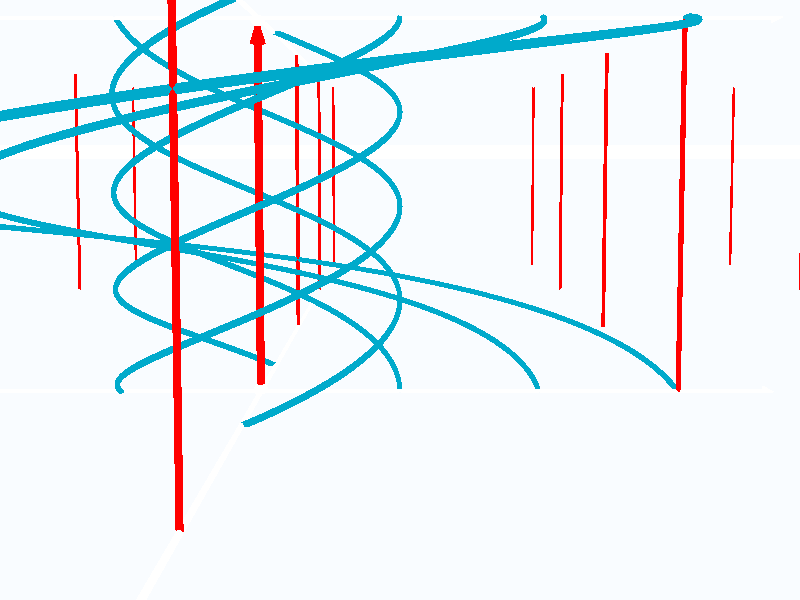 //
// so2r2.pov
//
// (c) 2019 Prof Dr Andreas Müller, Hochschule Rapperswil
//
#version 3.7;
#include "colors.inc"

global_settings {
	assumed_gamma 1
}

#declare imagescale = 0.4;

camera {
        location <1, 1.3, -8>
        look_at <1, 0.5, 0>
        right (16/9) * x * imagescale
        up y * imagescale
}

light_source {
        <-8, 1.1, -5> color White
        area_light <0.1,0,0> <0,0,0.1>, 10, 10
        adaptive 1
        jitter
}

sky_sphere {
        pigment {
                color rgb<1,1,1>
        }
}

fog {
	color White
	distance 100 
}

//
// draw an arrow from <from> to <to> with thickness <arrowthickness> with
// color <c>
//
#macro arrow(from, to, arrowthickness, c)
	#declare arrowdirection = vnormalize(to - from);
	#declare arrowlength = vlength(to - from);
	union {
		sphere {
			from, 1.1 * arrowthickness
		}
		cylinder {
			from,
			from + (arrowlength - 5 * arrowthickness) * arrowdirection,
			arrowthickness
		}
		cone {
			from + (arrowlength - 5 * arrowthickness) * arrowdirection,
			2 * arrowthickness,
			to,
			0
		}
		pigment {
			color c
		}
		finish {
			specular 0.9
			metallic
		}
	}
#end


#declare r = 0.018;

arrow(<-2,0, 0>, <3.7,0,0>, r, 2 * White)
arrow(<-2,2, 0>, <3.7,2,0>, r, 2 * White)
arrow(< 0,0,-5>, <0.0,0,5>, r, 2 * White)
arrow(< 0,2,-5>, <0.0,2,5>, r, 2 * White)

union {
	#declare X = -9;
	#while (X < 10)
		#declare Y = -3;
		#while (Y < 10)
			#if ((X*X+Y*Y) > 0)
				cylinder { <X,0,Y>, <X,2,Y>, r }
			#end
			#declare Y = Y + 3;
		#end
		#declare X = X + 3;
	#end
	pigment {
		color Red
	}
	finish {
		specular 0.9
		metallic
	}
}

union {
	sphere { <0, 0, 0>, 3 * r }
	sphere { <0, 2, 0>, 3 * r }
	pigment {
		color White
	}
	finish {
		specular 0.9
		metallic
	}
}

arrow(<0,0,0>, <0,2,0>, 1.6 * r, Red)

union {
	#declare X = -20;
	#while (X < 20)
		cylinder { <X, 0, -20>, <X, 0, 220>, 0.3 * r }
		cylinder { <X, 2, -20>, <X, 2, 220>, 0.3 * r }
		#declare X = X + 1;
	#end
	#declare Y = -20;
	#while (Y < 20)
		cylinder { <-20, 0, Y>, <20, 0, Y>, 0.3 * r }
		cylinder { <-20, 2, Y>, <20, 2, Y>, 0.3 * r }
		#declare Y = Y + 1;
	#end
	mesh {
		triangle { <-200, 0, -200>, <200, 0, -200>, < 200, 0, 200> }
		triangle { <-200, 0, -200>, <200, 0,  200>, <-200, 0, 200> }
		triangle { <-200, 2, -200>, <200, 2, -200>, < 200, 2, 200> }
		triangle { <-200, 2, -200>, <200, 2,  200>, <-200, 2, 200> }
	}
	pigment {
		color rgb<0.95,0.97,1.0>
	}
	finish {
		specular 0.9
		metallic
	}
}

#macro orbit(r, phi, p0)
	< r * cos(phi + p0), phi / pi, r * sin(phi + p0) >
#end

#macro spirale(R, p0)
	#declare phisteps = 100;
	#declare phistep = 2 * pi / phisteps;
	#declare phi = 0;
	#declare previous = orbit(R, phi, p0);
	sphere { previous, r }
	#while (phi < 2 * pi - phistep/2)
		#declare phi = phi + phistep;
		#declare current = orbit(R, phi, p0);
		cylinder { previous, current, r }
		sphere { current, r }
		#declare previous = current;
	#end
#end

union {
	spirale(1, 0)
	spirale(1, pi / 2)
	spirale(1, pi)
	spirale(1, 3 * pi / 2)
	spirale(2, 0)
	spirale(3, 0)
	pigment {
		color rgb<0.0,0.4,0.6>
	}
	finish {
		specular 0.9
		metallic
	}
}

